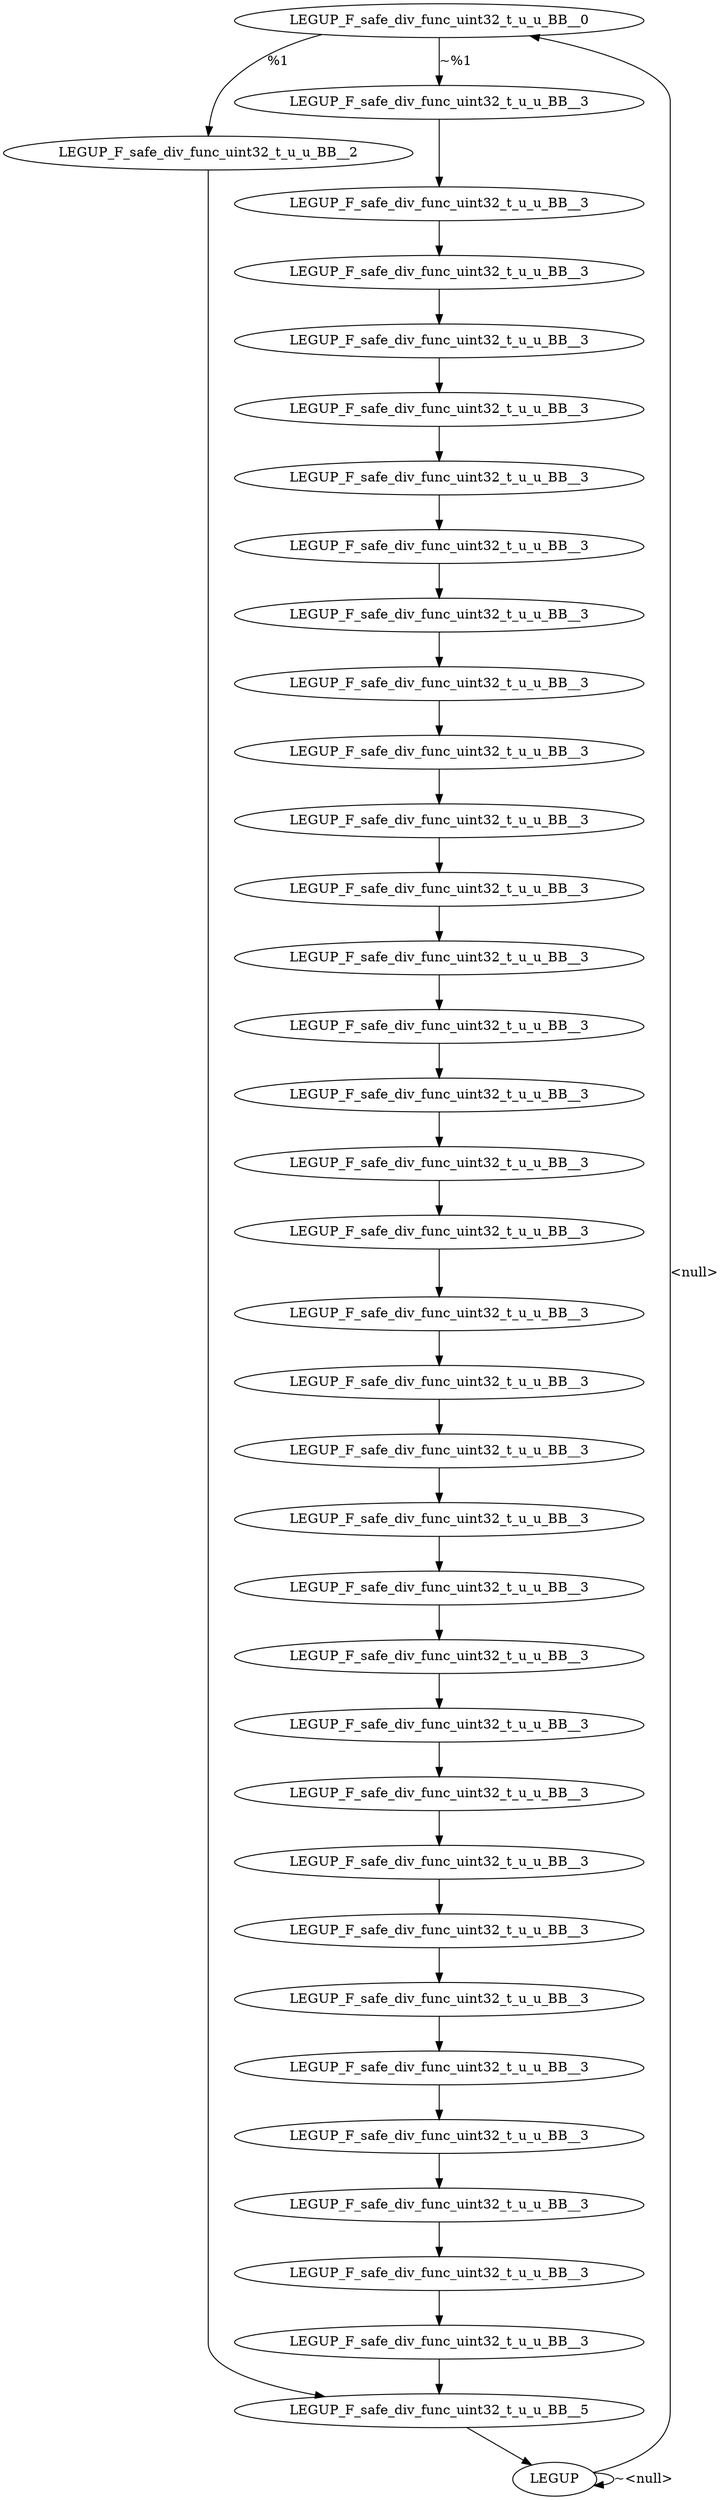 digraph {
Node0x3120fe0[label="LEGUP_F_safe_div_func_uint32_t_u_u_BB__0"];
Node0x3120e40[label="LEGUP"];
Node0x3120e40 -> Node0x3120fe0[label="<null>"];
Node0x3120e40 -> Node0x3120e40[label="~<null>"];
Node0x31722d0[label="LEGUP_F_safe_div_func_uint32_t_u_u_BB__2"];
Node0x3120fe0 -> Node0x31722d0[label="%1"];
Node0x31723a0[label="LEGUP_F_safe_div_func_uint32_t_u_u_BB__3"];
Node0x3120fe0 -> Node0x31723a0[label="~%1"];
Node0x3173e70[label="LEGUP_F_safe_div_func_uint32_t_u_u_BB__5"];
Node0x31722d0 -> Node0x3173e70;
Node0x3172470[label="LEGUP_F_safe_div_func_uint32_t_u_u_BB__3"];
Node0x31723a0 -> Node0x3172470;
Node0x3172540[label="LEGUP_F_safe_div_func_uint32_t_u_u_BB__3"];
Node0x3172470 -> Node0x3172540;
Node0x3172610[label="LEGUP_F_safe_div_func_uint32_t_u_u_BB__3"];
Node0x3172540 -> Node0x3172610;
Node0x31726e0[label="LEGUP_F_safe_div_func_uint32_t_u_u_BB__3"];
Node0x3172610 -> Node0x31726e0;
Node0x31727b0[label="LEGUP_F_safe_div_func_uint32_t_u_u_BB__3"];
Node0x31726e0 -> Node0x31727b0;
Node0x3172880[label="LEGUP_F_safe_div_func_uint32_t_u_u_BB__3"];
Node0x31727b0 -> Node0x3172880;
Node0x3172950[label="LEGUP_F_safe_div_func_uint32_t_u_u_BB__3"];
Node0x3172880 -> Node0x3172950;
Node0x3172a20[label="LEGUP_F_safe_div_func_uint32_t_u_u_BB__3"];
Node0x3172950 -> Node0x3172a20;
Node0x3172af0[label="LEGUP_F_safe_div_func_uint32_t_u_u_BB__3"];
Node0x3172a20 -> Node0x3172af0;
Node0x3172bc0[label="LEGUP_F_safe_div_func_uint32_t_u_u_BB__3"];
Node0x3172af0 -> Node0x3172bc0;
Node0x3172c90[label="LEGUP_F_safe_div_func_uint32_t_u_u_BB__3"];
Node0x3172bc0 -> Node0x3172c90;
Node0x3172d60[label="LEGUP_F_safe_div_func_uint32_t_u_u_BB__3"];
Node0x3172c90 -> Node0x3172d60;
Node0x3172e30[label="LEGUP_F_safe_div_func_uint32_t_u_u_BB__3"];
Node0x3172d60 -> Node0x3172e30;
Node0x3172f00[label="LEGUP_F_safe_div_func_uint32_t_u_u_BB__3"];
Node0x3172e30 -> Node0x3172f00;
Node0x3172fd0[label="LEGUP_F_safe_div_func_uint32_t_u_u_BB__3"];
Node0x3172f00 -> Node0x3172fd0;
Node0x31730a0[label="LEGUP_F_safe_div_func_uint32_t_u_u_BB__3"];
Node0x3172fd0 -> Node0x31730a0;
Node0x3173170[label="LEGUP_F_safe_div_func_uint32_t_u_u_BB__3"];
Node0x31730a0 -> Node0x3173170;
Node0x3173240[label="LEGUP_F_safe_div_func_uint32_t_u_u_BB__3"];
Node0x3173170 -> Node0x3173240;
Node0x3173310[label="LEGUP_F_safe_div_func_uint32_t_u_u_BB__3"];
Node0x3173240 -> Node0x3173310;
Node0x31733e0[label="LEGUP_F_safe_div_func_uint32_t_u_u_BB__3"];
Node0x3173310 -> Node0x31733e0;
Node0x31734b0[label="LEGUP_F_safe_div_func_uint32_t_u_u_BB__3"];
Node0x31733e0 -> Node0x31734b0;
Node0x3173580[label="LEGUP_F_safe_div_func_uint32_t_u_u_BB__3"];
Node0x31734b0 -> Node0x3173580;
Node0x3173650[label="LEGUP_F_safe_div_func_uint32_t_u_u_BB__3"];
Node0x3173580 -> Node0x3173650;
Node0x3173720[label="LEGUP_F_safe_div_func_uint32_t_u_u_BB__3"];
Node0x3173650 -> Node0x3173720;
Node0x31737f0[label="LEGUP_F_safe_div_func_uint32_t_u_u_BB__3"];
Node0x3173720 -> Node0x31737f0;
Node0x31738c0[label="LEGUP_F_safe_div_func_uint32_t_u_u_BB__3"];
Node0x31737f0 -> Node0x31738c0;
Node0x3173990[label="LEGUP_F_safe_div_func_uint32_t_u_u_BB__3"];
Node0x31738c0 -> Node0x3173990;
Node0x3173a60[label="LEGUP_F_safe_div_func_uint32_t_u_u_BB__3"];
Node0x3173990 -> Node0x3173a60;
Node0x3173b30[label="LEGUP_F_safe_div_func_uint32_t_u_u_BB__3"];
Node0x3173a60 -> Node0x3173b30;
Node0x3173c00[label="LEGUP_F_safe_div_func_uint32_t_u_u_BB__3"];
Node0x3173b30 -> Node0x3173c00;
Node0x3173cd0[label="LEGUP_F_safe_div_func_uint32_t_u_u_BB__3"];
Node0x3173c00 -> Node0x3173cd0;
Node0x3173da0[label="LEGUP_F_safe_div_func_uint32_t_u_u_BB__3"];
Node0x3173cd0 -> Node0x3173da0;
Node0x3173da0 -> Node0x3173e70;
Node0x3173e70 -> Node0x3120e40;
}

